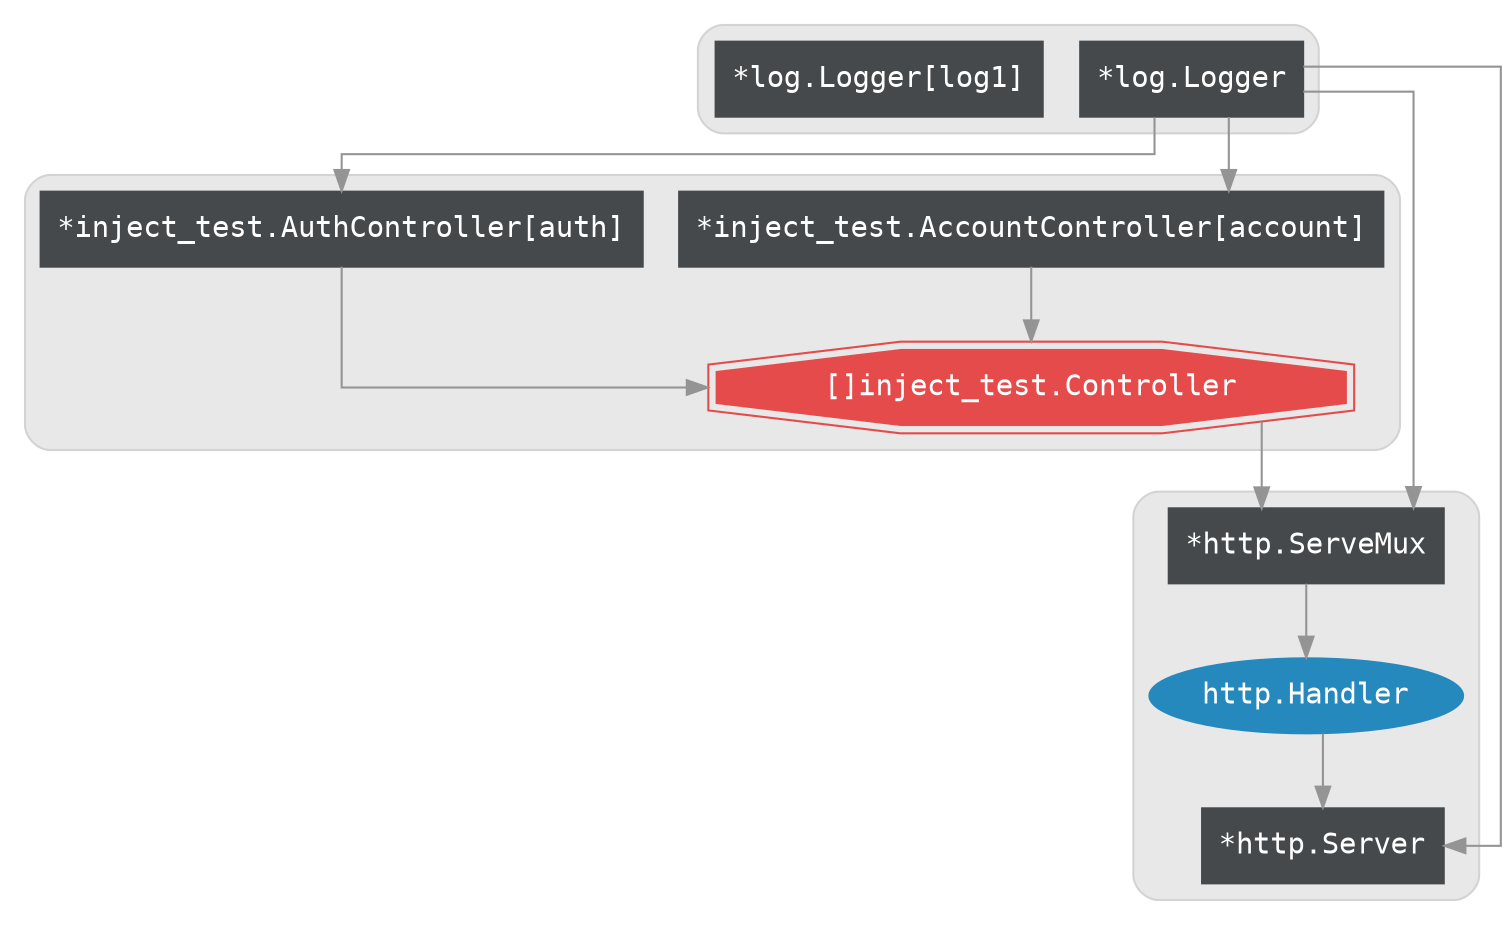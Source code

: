 digraph  {
	subgraph cluster_s2 {
		ID = "cluster_s2";
		bgcolor="#E8E8E8";color="lightgrey";fontcolor="#46494C";fontname="COURIER";label="";style="rounded";
		n6[color="#46494C",fontcolor="white",fontname="COURIER",label="*inject_test.AccountController[account]",shape="box",style="filled"];
		n7[color="#46494C",fontcolor="white",fontname="COURIER",label="*inject_test.AuthController[auth]",shape="box",style="filled"];
		n5[color="#E54B4B",fontcolor="white",fontname="COURIER",label="[]inject_test.Controller",shape="doubleoctagon",style="filled"];
		
	}subgraph cluster_s0 {
		ID = "cluster_s0";
		bgcolor="#E8E8E8";color="lightgrey";fontcolor="#46494C";fontname="COURIER";label="";style="rounded";
		n1[color="#46494C",fontcolor="white",fontname="COURIER",label="*log.Logger",shape="box",style="filled"];
		n8[color="#46494C",fontcolor="white",fontname="COURIER",label="*log.Logger[log1]",shape="box",style="filled"];
		
	}subgraph cluster_s1 {
		ID = "cluster_s1";
		bgcolor="#E8E8E8";color="lightgrey";fontcolor="#46494C";fontname="COURIER";label="";style="rounded";
		n4[color="#46494C",fontcolor="white",fontname="COURIER",label="*http.ServeMux",shape="box",style="filled"];
		n2[color="#46494C",fontcolor="white",fontname="COURIER",label="*http.Server",shape="box",style="filled"];
		n3[color="#2589BD",fontcolor="white",fontname="COURIER",label="http.Handler",style="filled"];
		
	}splines="ortho";
	n4->n3[color="#949494"];
	n6->n5[color="#949494"];
	n7->n5[color="#949494"];
	n1->n2[color="#949494"];
	n1->n4[color="#949494"];
	n1->n6[color="#949494"];
	n1->n7[color="#949494"];
	n5->n4[color="#949494"];
	n3->n2[color="#949494"];
	
}